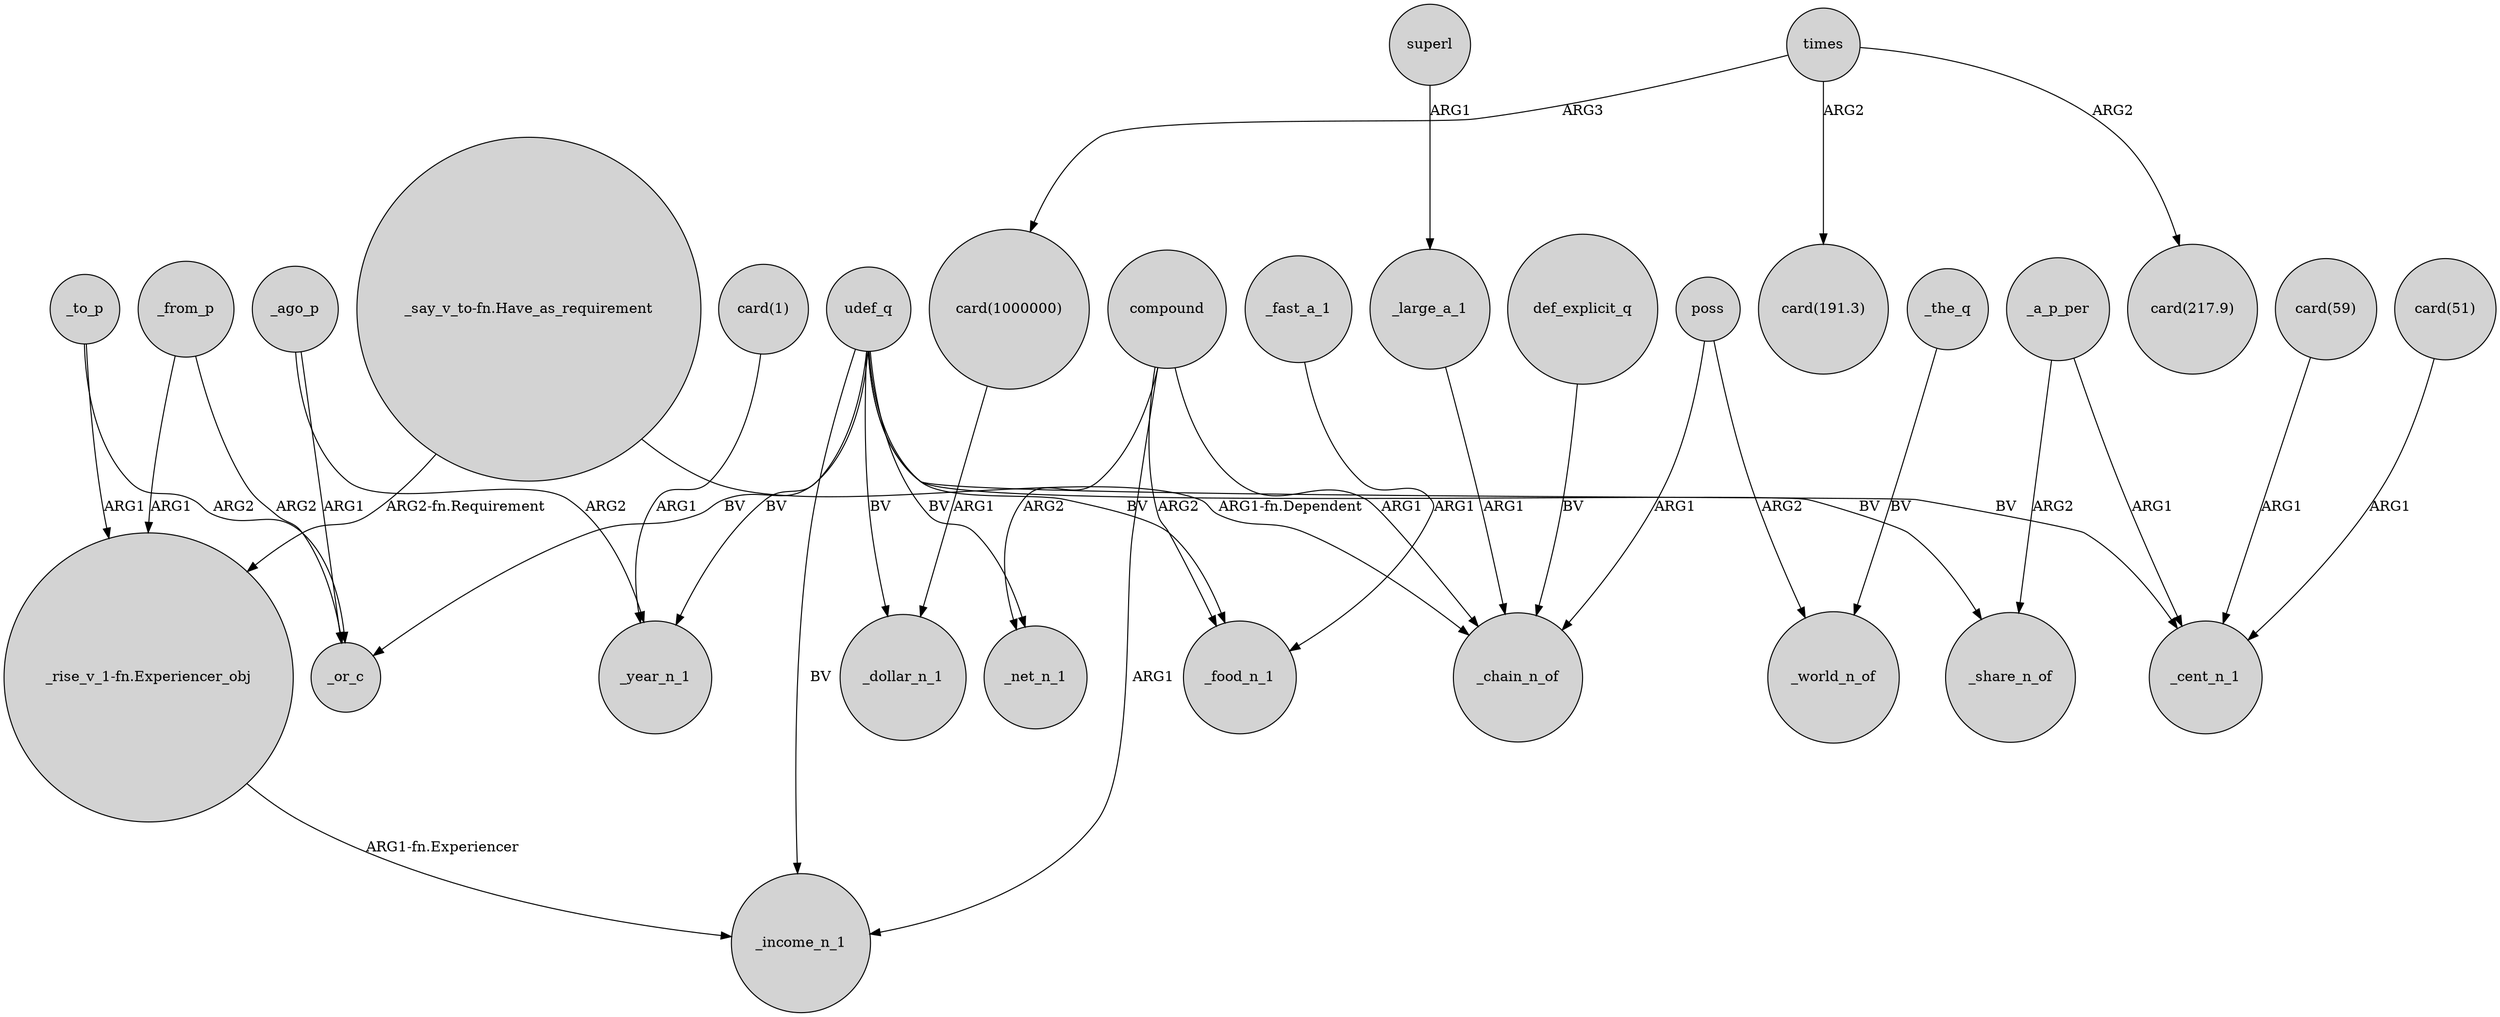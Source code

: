 digraph {
	node [shape=circle style=filled]
	_to_p -> _or_c [label=ARG2]
	_large_a_1 -> _chain_n_of [label=ARG1]
	compound -> _net_n_1 [label=ARG2]
	"card(59)" -> _cent_n_1 [label=ARG1]
	compound -> _chain_n_of [label=ARG1]
	_a_p_per -> _cent_n_1 [label=ARG1]
	def_explicit_q -> _chain_n_of [label=BV]
	_fast_a_1 -> _food_n_1 [label=ARG1]
	"card(1)" -> _year_n_1 [label=ARG1]
	"_say_v_to-fn.Have_as_requirement" -> "_rise_v_1-fn.Experiencer_obj" [label="ARG2-fn.Requirement"]
	"card(51)" -> _cent_n_1 [label=ARG1]
	udef_q -> _income_n_1 [label=BV]
	_from_p -> "_rise_v_1-fn.Experiencer_obj" [label=ARG1]
	times -> "card(1000000)" [label=ARG3]
	"_rise_v_1-fn.Experiencer_obj" -> _income_n_1 [label="ARG1-fn.Experiencer"]
	udef_q -> _cent_n_1 [label=BV]
	"_say_v_to-fn.Have_as_requirement" -> _chain_n_of [label="ARG1-fn.Dependent"]
	udef_q -> _or_c [label=BV]
	compound -> _income_n_1 [label=ARG1]
	_a_p_per -> _share_n_of [label=ARG2]
	compound -> _food_n_1 [label=ARG2]
	times -> "card(217.9)" [label=ARG2]
	udef_q -> _share_n_of [label=BV]
	udef_q -> _net_n_1 [label=BV]
	udef_q -> _food_n_1 [label=BV]
	udef_q -> _dollar_n_1 [label=BV]
	"card(1000000)" -> _dollar_n_1 [label=ARG1]
	_from_p -> _or_c [label=ARG2]
	times -> "card(191.3)" [label=ARG2]
	_ago_p -> _year_n_1 [label=ARG2]
	udef_q -> _year_n_1 [label=BV]
	_to_p -> "_rise_v_1-fn.Experiencer_obj" [label=ARG1]
	_ago_p -> _or_c [label=ARG1]
	poss -> _world_n_of [label=ARG2]
	poss -> _chain_n_of [label=ARG1]
	superl -> _large_a_1 [label=ARG1]
	_the_q -> _world_n_of [label=BV]
}
